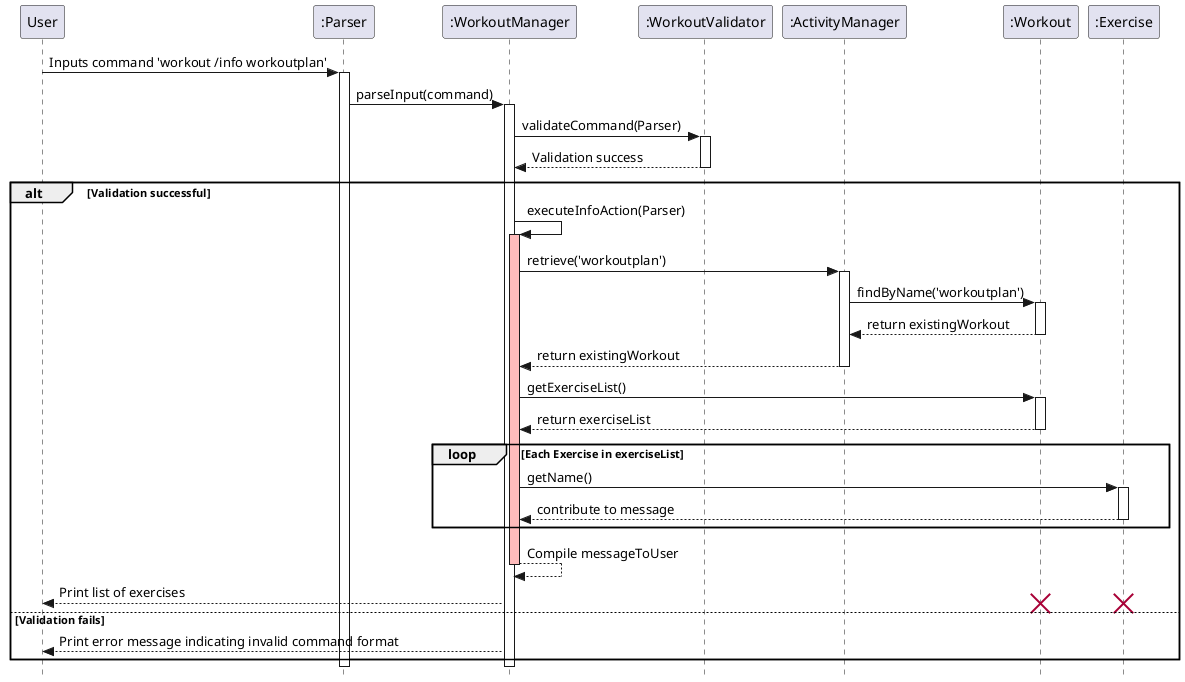 @startuml SequenceDiagram

skinparam classAttributeIconSize 0
skinparam style strictuml
participant User
participant ":Parser" as Parser
participant ":WorkoutManager" as WorkoutManager
participant ":WorkoutValidator" as Validator
participant ":ActivityManager" as ActivityManager
participant ":Workout" as Workout
participant ":Exercise" as Exercise

User -> Parser : Inputs command 'workout /info workoutplan'
activate Parser
Parser -> WorkoutManager : parseInput(command)
activate WorkoutManager

WorkoutManager -> Validator : validateCommand(Parser)
activate Validator
Validator --> WorkoutManager : Validation success
deactivate Validator

alt Validation successful

    WorkoutManager -> WorkoutManager : executeInfoAction(Parser)
    activate WorkoutManager #FFBBBB

    WorkoutManager -> ActivityManager : retrieve('workoutplan')
    activate ActivityManager
    ActivityManager -> Workout : findByName('workoutplan')
    activate Workout
    Workout --> ActivityManager : return existingWorkout
    deactivate Workout
    ActivityManager --> WorkoutManager : return existingWorkout
    deactivate ActivityManager

    WorkoutManager -> Workout : getExerciseList()
    activate Workout
    Workout --> WorkoutManager : return exerciseList
    deactivate Workout

    loop Each Exercise in exerciseList
        WorkoutManager -> Exercise : getName()
        activate Exercise
        Exercise --> WorkoutManager : contribute to message
        deactivate Exercise
    end

    WorkoutManager --> WorkoutManager : Compile messageToUser
    deactivate WorkoutManager #FFBBBB
    WorkoutManager --> User : Print list of exercises

    destroy Workout
    destroy Exercise

else Validation fails

    WorkoutManager --> User : Print error message indicating invalid command format
end

deactivate WorkoutManager
deactivate Parser

@enduml`